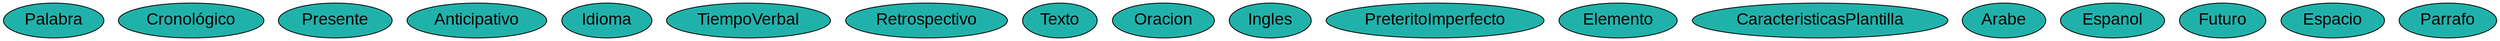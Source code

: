 graph ejemplo{
//Defecto
node [fontname="Arial"];
edge [fontname="Arial",fontsize=12];

//PROPERTIES
node[fontsize=10, fillcolor="lightgoldenrodyellow", style="filled", shape="record", ]

//CLASES
node[fontsize=20, fillcolor="lightseagreen", style="filled", shape="ellipse", ]
class_Palabra [label=Palabra];
class_Cronológico [label=Cronológico];
class_Presente [label=Presente];
class_Anticipativo [label=Anticipativo];
class_Idioma [label=Idioma];
class_TiempoVerbal [label=TiempoVerbal];
class_Retrospectivo [label=Retrospectivo];
class_Texto [label=Texto];
class_Oracion [label=Oracion];
class_Ingles [label=Ingles];
class_PreteritoImperfecto [label=PreteritoImperfecto];
class_Elemento [label=Elemento];
class_CaracteristicasPlantilla [label=CaracteristicasPlantilla];
class_Arabe [label=Arabe];
class_Espanol [label=Espanol];
class_Futuro [label=Futuro];
class_Espacio [label=Espacio];
class_Parrafo [label=Parrafo];

//RELACIONES
node[fontsize=15, fillcolor="paleturquoise", style="filled", shape="hexagon", ]

//CLASE -- PROPIEDAD
edge[style="dashed", ]

//RELACION -- PROPIEDAD
// uso indirecto de definición de tipos

}


